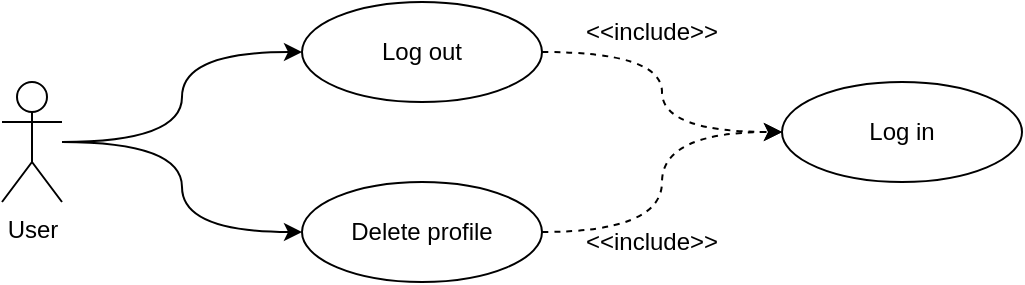 <mxfile version="25.0.3">
  <diagram name="Pagina-1" id="Mlr7yCF4ta72tmv3ssqh">
    <mxGraphModel grid="1" page="1" gridSize="10" guides="1" tooltips="1" connect="1" arrows="1" fold="1" pageScale="1" pageWidth="827" pageHeight="1169" math="0" shadow="0">
      <root>
        <mxCell id="0" />
        <mxCell id="1" parent="0" />
        <mxCell id="LOhFXb6PWQSiFxZN6ZSV-18" style="edgeStyle=orthogonalEdgeStyle;rounded=0;orthogonalLoop=1;jettySize=auto;html=1;entryX=0;entryY=0.5;entryDx=0;entryDy=0;curved=1;" edge="1" parent="1" source="LOhFXb6PWQSiFxZN6ZSV-1" target="LOhFXb6PWQSiFxZN6ZSV-10">
          <mxGeometry relative="1" as="geometry" />
        </mxCell>
        <mxCell id="LOhFXb6PWQSiFxZN6ZSV-25" style="edgeStyle=orthogonalEdgeStyle;rounded=0;orthogonalLoop=1;jettySize=auto;html=1;entryX=0;entryY=0.5;entryDx=0;entryDy=0;curved=1;" edge="1" parent="1" source="LOhFXb6PWQSiFxZN6ZSV-1" target="LOhFXb6PWQSiFxZN6ZSV-9">
          <mxGeometry relative="1" as="geometry" />
        </mxCell>
        <mxCell id="LOhFXb6PWQSiFxZN6ZSV-1" value="User" style="shape=umlActor;verticalLabelPosition=bottom;verticalAlign=top;html=1;outlineConnect=0;" vertex="1" parent="1">
          <mxGeometry x="40" y="80" width="30" height="60" as="geometry" />
        </mxCell>
        <mxCell id="LOhFXb6PWQSiFxZN6ZSV-7" value="Log in" style="ellipse;whiteSpace=wrap;html=1;" vertex="1" parent="1">
          <mxGeometry x="430" y="80" width="120" height="50" as="geometry" />
        </mxCell>
        <mxCell id="LOhFXb6PWQSiFxZN6ZSV-23" style="edgeStyle=orthogonalEdgeStyle;rounded=0;orthogonalLoop=1;jettySize=auto;html=1;entryX=0;entryY=0.5;entryDx=0;entryDy=0;curved=1;dashed=1;" edge="1" parent="1" source="LOhFXb6PWQSiFxZN6ZSV-9" target="LOhFXb6PWQSiFxZN6ZSV-7">
          <mxGeometry relative="1" as="geometry" />
        </mxCell>
        <mxCell id="LOhFXb6PWQSiFxZN6ZSV-9" value="Log out" style="ellipse;whiteSpace=wrap;html=1;" vertex="1" parent="1">
          <mxGeometry x="190" y="40" width="120" height="50" as="geometry" />
        </mxCell>
        <mxCell id="LOhFXb6PWQSiFxZN6ZSV-24" style="edgeStyle=orthogonalEdgeStyle;rounded=0;orthogonalLoop=1;jettySize=auto;html=1;entryX=0;entryY=0.5;entryDx=0;entryDy=0;curved=1;dashed=1;" edge="1" parent="1" source="LOhFXb6PWQSiFxZN6ZSV-10" target="LOhFXb6PWQSiFxZN6ZSV-7">
          <mxGeometry relative="1" as="geometry" />
        </mxCell>
        <mxCell id="LOhFXb6PWQSiFxZN6ZSV-10" value="Delete profile" style="ellipse;whiteSpace=wrap;html=1;" vertex="1" parent="1">
          <mxGeometry x="190" y="130" width="120" height="50" as="geometry" />
        </mxCell>
        <mxCell id="LOhFXb6PWQSiFxZN6ZSV-26" value="&amp;lt;&amp;lt;include&amp;gt;&amp;gt;" style="text;html=1;align=center;verticalAlign=middle;whiteSpace=wrap;rounded=0;" vertex="1" parent="1">
          <mxGeometry x="340" y="50" width="50" height="10" as="geometry" />
        </mxCell>
        <mxCell id="LOhFXb6PWQSiFxZN6ZSV-27" value="&amp;lt;&amp;lt;include&amp;gt;&amp;gt;" style="text;html=1;align=center;verticalAlign=middle;whiteSpace=wrap;rounded=0;" vertex="1" parent="1">
          <mxGeometry x="340" y="160" width="50" as="geometry" />
        </mxCell>
        <mxCell id="E3Zhh8DlFjRngd-1aeLq-3" style="edgeStyle=orthogonalEdgeStyle;rounded=0;orthogonalLoop=1;jettySize=auto;html=1;exitX=0.5;exitY=1;exitDx=0;exitDy=0;" edge="1" parent="1" source="LOhFXb6PWQSiFxZN6ZSV-26" target="LOhFXb6PWQSiFxZN6ZSV-26">
          <mxGeometry relative="1" as="geometry" />
        </mxCell>
      </root>
    </mxGraphModel>
  </diagram>
</mxfile>
